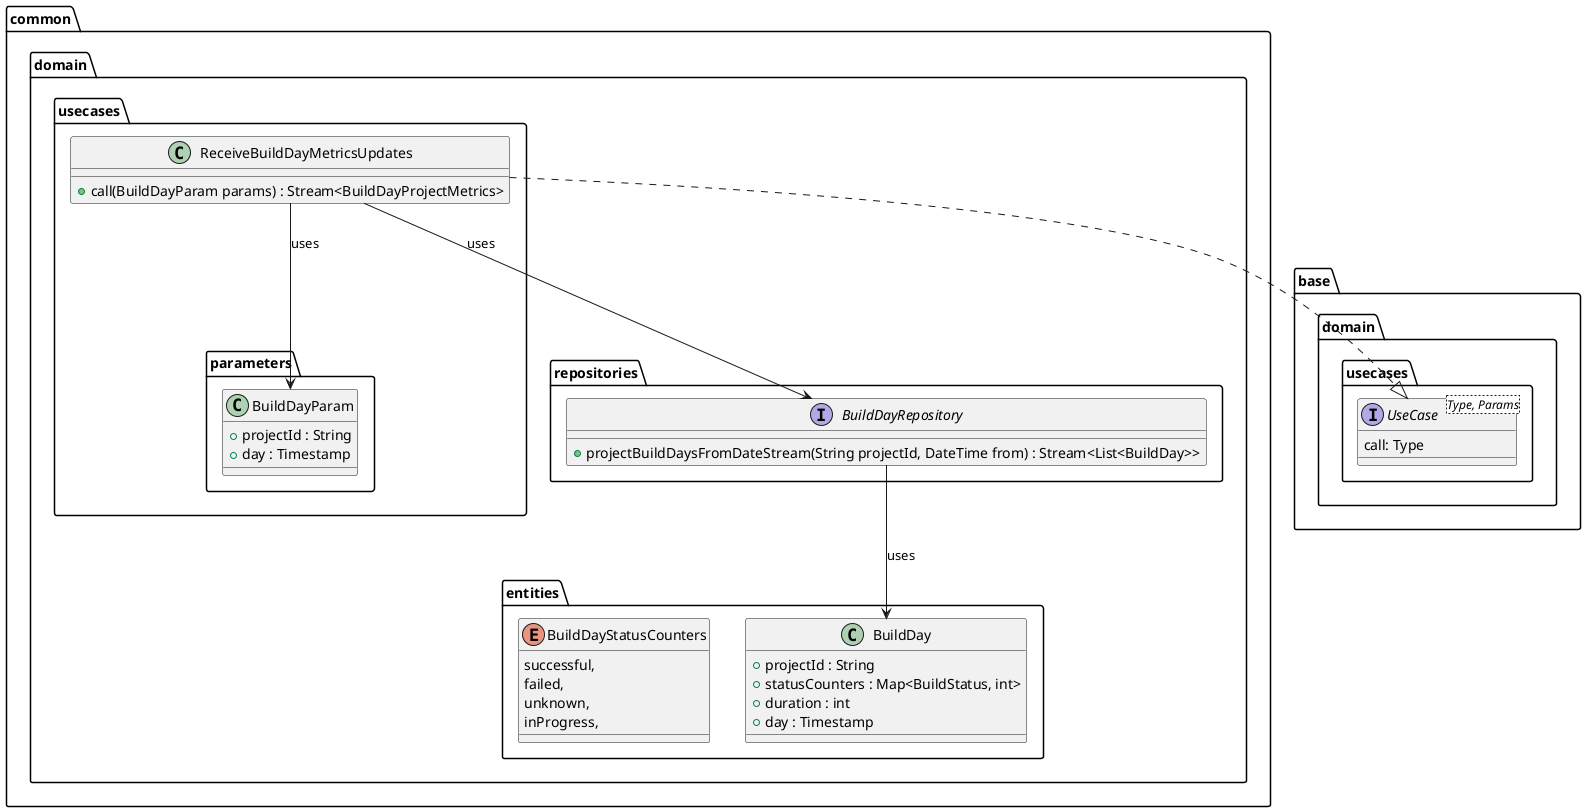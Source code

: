 @startuml build_days_domain_layer_class_diagram

package base.domain.usecases {
    interface UseCase<Type, Params> {
        call: Type
    }
}

package common.domain {
    package entities {
        class BuildDay {
            + projectId : String
            + statusCounters : Map<BuildStatus, int>
            + duration : int
            + day : Timestamp
        }

        enum BuildDayStatusCounters {
                successful,
                failed,
                unknown,
                inProgress,
            }
    }
    
    package repositories {
        interface BuildDayRepository {
            + projectBuildDaysFromDateStream(String projectId, DateTime from) : Stream<List<BuildDay>>
        }
    }

    package usecases {
        class ReceiveBuildDayMetricsUpdates {
            + call(BuildDayParam params) : Stream<BuildDayProjectMetrics>
        }

        package parameters {
            class BuildDayParam {
                + projectId : String
                + day : Timestamp
            }
        }
    }    
}

BuildDayRepository --> BuildDay : uses
ReceiveBuildDayMetricsUpdates ..|> UseCase
ReceiveBuildDayMetricsUpdates --> BuildDayRepository : uses
ReceiveBuildDayMetricsUpdates --> BuildDayParam : uses

@enduml
